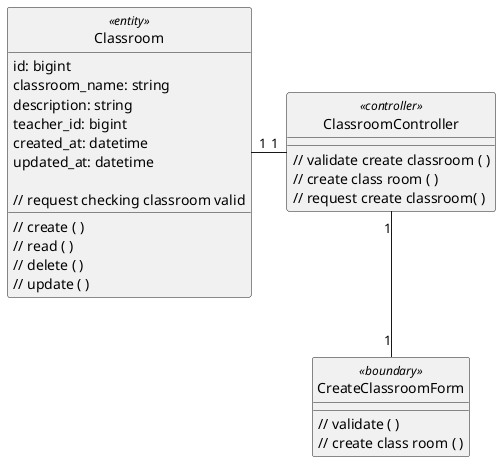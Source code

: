@startuml createClass

class Classroom <<entity>> {
    id: bigint
    classroom_name: string
    description: string
    teacher_id: bigint
    created_at: datetime
    updated_at: datetime

    // create ( )
    // read ( )
    // delete ( )
    // update ( )
    // request checking classroom valid 
}

class CreateClassroomForm <<boundary>> {
    // validate ( )
    // create class room ( )
}

class ClassroomController <<controller>> {
    // validate create classroom ( )
    // create class room ( )
    // request create classroom( )
}

hide Classroom <<entity>> circle
hide CreateClassroomForm <<boundary>> circle
hide ClassroomController <<controller>> circle

ClassroomController "1" -left- "1" Classroom
ClassroomController "1" -down- "1" CreateClassroomForm



@enduml
